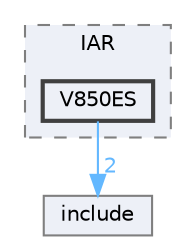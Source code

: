 digraph "D:/Projects/Raspberrypi_pico/pico_freertos_final/freertos_pico2/pico_freertos/FreeRTOS-Kernel/portable/IAR/V850ES"
{
 // LATEX_PDF_SIZE
  bgcolor="transparent";
  edge [fontname=Helvetica,fontsize=10,labelfontname=Helvetica,labelfontsize=10];
  node [fontname=Helvetica,fontsize=10,shape=box,height=0.2,width=0.4];
  compound=true
  subgraph clusterdir_851539efac741596f3f7b2413a3fb940 {
    graph [ bgcolor="#edf0f7", pencolor="grey50", label="IAR", fontname=Helvetica,fontsize=10 style="filled,dashed", URL="dir_851539efac741596f3f7b2413a3fb940.html",tooltip=""]
  dir_91aafaf0dcaf280c8aada8001e4b5d75 [label="V850ES", fillcolor="#edf0f7", color="grey25", style="filled,bold", URL="dir_91aafaf0dcaf280c8aada8001e4b5d75.html",tooltip=""];
  }
  dir_c69ece34c3f150cb2c6f1098178b172a [label="include", fillcolor="#edf0f7", color="grey50", style="filled", URL="dir_c69ece34c3f150cb2c6f1098178b172a.html",tooltip=""];
  dir_91aafaf0dcaf280c8aada8001e4b5d75->dir_c69ece34c3f150cb2c6f1098178b172a [headlabel="2", labeldistance=1.5 headhref="dir_000249_000125.html" href="dir_000249_000125.html" color="steelblue1" fontcolor="steelblue1"];
}
